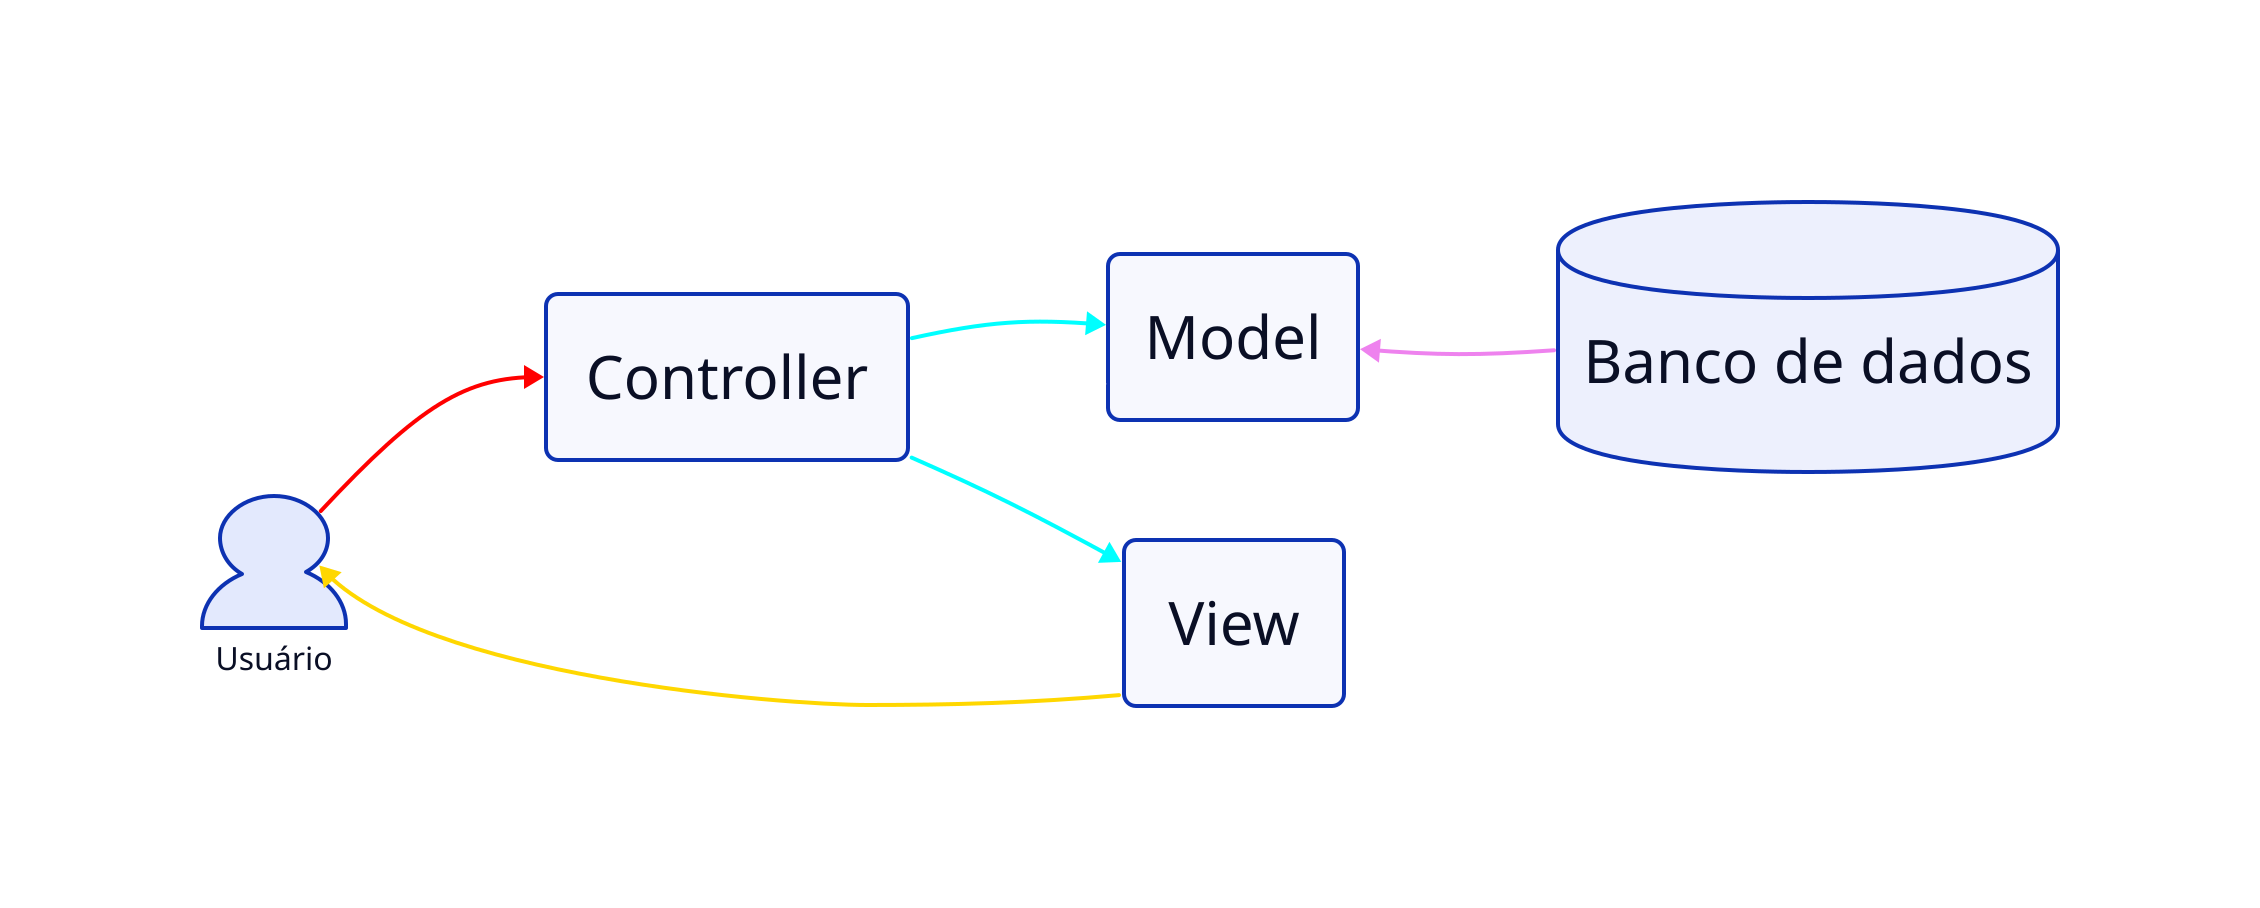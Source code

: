 direction: right

Usuário: {
  shape: person
}

Controller: {
  style: {
    border-radius: 6
    font-size: 30
  }
}

Model: {
  style: {
    border-radius: 6
    font-size: 30
  }
}

View: {
  style: {
    border-radius: 6
    font-size: 30
  }
}

Banco de dados: {
  shape: cylinder
  style: {
    border-radius: 6
    font-size: 30
  }
}



Usuário -> Controller: {
  style: {
   stroke: red
  }
}
Controller -> Model: {
  style: {
   stroke: cyan
  }
}
Model -> Controller: {
  style: {
   stroke: white
  }
}
Controller -> View: {
  style: {
   stroke: cyan
  }
}
View -> Usuário: {
  style: {
   stroke: gold
  }
}
Banco de dados -> Model: {
  style: {
   stroke: violet
  }
}
Model -> Banco de dados: {
  style: {
   stroke: white
  }
}
